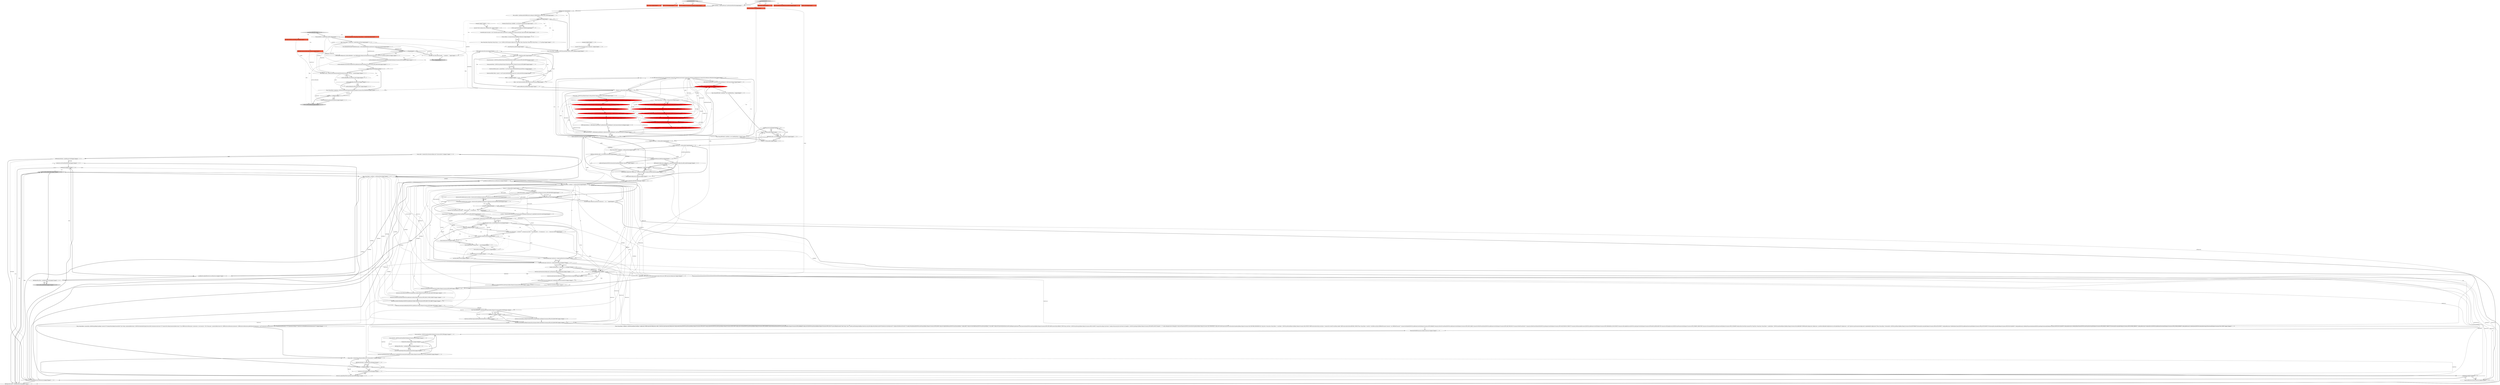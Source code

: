 digraph {
52 [style = filled, label = "String vmID = CommonUtils.toString(conObject.get(\"virtual-model-id\"),id)@@@217@@@['1', '0', '0']", fillcolor = white, shape = ellipse image = "AAA0AAABBB1BBB"];
132 [style = filled, label = "registry.updateNetworkProfile(profile)@@@77@@@['0', '1', '0']", fillcolor = white, shape = ellipse image = "AAA0AAABBB2BBB"];
153 [style = filled, label = "log.warn(\"Can't find network handler '\" + handlerId + \"'\")@@@7@@@['0', '0', '1']", fillcolor = white, shape = ellipse image = "AAA0AAABBB3BBB"];
124 [style = filled, label = "dataSource.getPreferenceStore().getProperties().putAll(JSONUtils.deserializeStringMap(conObject,RegistryConstants.TAG_CUSTOM_PROPERTIES))@@@198@@@['0', '1', '0']", fillcolor = white, shape = ellipse image = "AAA0AAABBB2BBB"];
49 [style = filled, label = "ByteArrayOutputStream credBuffer = new ByteArrayOutputStream()@@@7@@@['1', '1', '0']", fillcolor = white, shape = ellipse image = "AAA0AAABBB1BBB"];
144 [style = filled, label = "curNetworkHandler.setEnabled(JSONUtils.getBoolean(handlerCfg,RegistryConstants.ATTR_ENABLED))@@@12@@@['0', '0', '1']", fillcolor = white, shape = ellipse image = "AAA0AAABBB3BBB"];
18 [style = filled, label = "dataSource.getConnectionConfiguration().setHandlers(Collections.emptyList())@@@110@@@['1', '1', '0']", fillcolor = white, shape = ellipse image = "AAA0AAABBB1BBB"];
152 [style = filled, label = "return curNetworkHandler@@@25@@@['0', '0', '1']", fillcolor = lightgray, shape = ellipse image = "AAA0AAABBB3BBB"];
34 [style = filled, label = "InputStream is@@@2@@@['1', '0', '0']", fillcolor = tomato, shape = box image = "AAA0AAABBB1BBB"];
80 [style = filled, label = "dataSource.getConnectionConfiguration().setProperties(Collections.emptyMap())@@@107@@@['1', '0', '0']", fillcolor = white, shape = ellipse image = "AAA0AAABBB1BBB"];
5 [style = filled, label = "DBWHandlerConfiguration configuration = parseNetworkHandlerConfig(null,profile,handlerMap)@@@70@@@['1', '0', '0']", fillcolor = white, shape = ellipse image = "AAA0AAABBB1BBB"];
101 [style = filled, label = "registry.addSavedFilter(filter)@@@232@@@['1', '0', '0']", fillcolor = lightgray, shape = ellipse image = "AAA0AAABBB1BBB"];
22 [style = filled, label = "DataSourceRegistry.ParseResults parseResults@@@2@@@['1', '0', '0']", fillcolor = tomato, shape = box image = "AAA0AAABBB1BBB"];
105 [style = filled, label = "mdFolder.exists()@@@4@@@['1', '1', '0']", fillcolor = white, shape = diamond image = "AAA0AAABBB1BBB"];
33 [style = filled, label = "dbvModel != null@@@201@@@['1', '1', '0']", fillcolor = white, shape = diamond image = "AAA0AAABBB1BBB"];
60 [style = filled, label = "String parentFolder = JSONUtils.getObjectProperty(folderMap.getValue(),RegistryConstants.ATTR_PARENT)@@@32@@@['1', '1', '0']", fillcolor = white, shape = ellipse image = "AAA0AAABBB1BBB"];
79 [style = filled, label = "driver = provider.createDriver(driverId)@@@96@@@['1', '1', '0']", fillcolor = white, shape = ellipse image = "AAA0AAABBB1BBB"];
27 [style = filled, label = "folder = new DataSourceFolder(registry,parent,name,description)@@@36@@@['1', '1', '0']", fillcolor = white, shape = ellipse image = "AAA0AAABBB1BBB"];
72 [style = filled, label = "dataSource.setVirtualModel(dbvModel)@@@220@@@['1', '0', '0']", fillcolor = white, shape = ellipse image = "AAA0AAABBB1BBB"];
26 [style = filled, label = "DataSourceDescriptor dataSource = registry.getDataSource(id)@@@103@@@['1', '1', '0']", fillcolor = white, shape = ellipse image = "AAA0AAABBB1BBB"];
40 [style = filled, label = "Boolean confirmExecute = JSONUtils.getObjectProperty(ctMap.getValue(),\"confirm-execute\")@@@49@@@['1', '0', '0']", fillcolor = red, shape = ellipse image = "AAA1AAABBB1BBB"];
91 [style = filled, label = "String description = JSONUtils.getObjectProperty(ctMap.getValue(),RegistryConstants.ATTR_DESCRIPTION)@@@46@@@['1', '0', '0']", fillcolor = red, shape = ellipse image = "AAA1AAABBB1BBB"];
102 [style = filled, label = "final String folderPath = JSONUtils.getString(conObject,RegistryConstants.ATTR_FOLDER)@@@118@@@['1', '1', '0']", fillcolor = white, shape = ellipse image = "AAA0AAABBB1BBB"];
65 [style = filled, label = "IFolder mdFolder = registry.getProject().getMetadataFolder(false)@@@3@@@['1', '1', '0']", fillcolor = white, shape = ellipse image = "AAA0AAABBB1BBB"];
99 [style = filled, label = "newDataSource@@@222@@@['1', '0', '0']", fillcolor = white, shape = diamond image = "AAA0AAABBB1BBB"];
73 [style = filled, label = "String dsProviderID = CommonUtils.toString(conObject.get(RegistryConstants.ATTR_PROVIDER))@@@82@@@['1', '1', '0']", fillcolor = white, shape = ellipse image = "AAA0AAABBB1BBB"];
16 [style = filled, label = "CommonUtils.isEmpty(dsProviderID)@@@83@@@['1', '1', '0']", fillcolor = white, shape = diamond image = "AAA0AAABBB1BBB"];
58 [style = filled, label = "registry.addSavedFilter(filter)@@@214@@@['1', '1', '0']", fillcolor = lightgray, shape = ellipse image = "AAA0AAABBB1BBB"];
85 [style = filled, label = "parseResults.addedDataSources.add(dataSource)@@@206@@@['1', '1', '0']", fillcolor = white, shape = ellipse image = "AAA0AAABBB1BBB"];
90 [style = filled, label = "folder.setDescription(description)@@@40@@@['1', '1', '0']", fillcolor = white, shape = ellipse image = "AAA0AAABBB1BBB"];
8 [style = filled, label = "provider == null@@@88@@@['1', '1', '0']", fillcolor = white, shape = diamond image = "AAA0AAABBB1BBB"];
29 [style = filled, label = "dataSource.setVirtualModel(dbvModel)@@@202@@@['1', '1', '0']", fillcolor = white, shape = ellipse image = "AAA0AAABBB1BBB"];
140 [style = filled, label = "String handlerId = handlerObject.getKey()@@@3@@@['0', '0', '1']", fillcolor = white, shape = ellipse image = "AAA0AAABBB3BBB"];
50 [style = filled, label = "DBVModel model = new DBVModel(id,vmMap.getValue())@@@62@@@['1', '1', '0']", fillcolor = white, shape = ellipse image = "AAA0AAABBB1BBB"];
32 [style = filled, label = "String driverId = CommonUtils.toString(conObject.get(RegistryConstants.ATTR_DRIVER))@@@92@@@['1', '1', '0']", fillcolor = white, shape = ellipse image = "AAA0AAABBB1BBB"];
134 [style = filled, label = "Map<String,DBVModel> modelMap = new LinkedHashMap<>()@@@59@@@['0', '1', '0']", fillcolor = white, shape = ellipse image = "AAA0AAABBB2BBB"];
1 [style = filled, label = "dataSource.updateObjectFilter(typeName,objectID,filter)@@@213@@@['1', '0', '0']", fillcolor = white, shape = ellipse image = "AAA0AAABBB1BBB"];
128 [style = filled, label = "String name = JSONUtils.getObjectProperty(ctConfig,RegistryConstants.ATTR_NAME)@@@46@@@['0', '1', '0']", fillcolor = red, shape = ellipse image = "AAA1AAABBB2BBB"];
62 [style = filled, label = "String name = folderMap.getKey()@@@30@@@['1', '1', '0']", fillcolor = white, shape = ellipse image = "AAA0AAABBB1BBB"];
131 [style = filled, label = "DBWorkbench.getPlatform().getDataSourceProviderRegistry().addConnectionType(ct)@@@55@@@['0', '1', '0']", fillcolor = white, shape = ellipse image = "AAA0AAABBB2BBB"];
39 [style = filled, label = "DataSourceProviderDescriptor provider = DataSourceProviderRegistry.getInstance().getDataSourceProvider(dsProviderID)@@@87@@@['1', '1', '0']", fillcolor = white, shape = ellipse image = "AAA0AAABBB1BBB"];
98 [style = filled, label = "DBSObjectFilter filter = readObjectFiler(ctMap)@@@213@@@['1', '1', '0']", fillcolor = white, shape = ellipse image = "AAA0AAABBB1BBB"];
11 [style = filled, label = "profile.setProfileName(profileName)@@@69@@@['1', '1', '0']", fillcolor = white, shape = ellipse image = "AAA0AAABBB1BBB"];
87 [style = filled, label = "Exception e@@@11@@@['1', '1', '0']", fillcolor = white, shape = diamond image = "AAA0AAABBB1BBB"];
23 [style = filled, label = "String name = JSONUtils.getObjectProperty(ctMap.getValue(),RegistryConstants.ATTR_NAME)@@@45@@@['1', '0', '0']", fillcolor = white, shape = ellipse image = "AAA0AAABBB1BBB"];
75 [style = filled, label = "Map<String,Map<String,Map<String,String>>> res = CONFIG_GSON.fromJson(credJson,new TypeToken<Map<String,Map<String,Map<String,String>>>>(){}.getType())@@@17@@@['1', '1', '0']", fillcolor = white, shape = ellipse image = "AAA0AAABBB1BBB"];
95 [style = filled, label = "folder == null@@@35@@@['1', '1', '0']", fillcolor = white, shape = diamond image = "AAA0AAABBB1BBB"];
78 [style = filled, label = "configuration != null@@@73@@@['1', '1', '0']", fillcolor = white, shape = diamond image = "AAA0AAABBB1BBB"];
57 [style = filled, label = "boolean newDataSource = (dataSource == null)@@@104@@@['1', '1', '0']", fillcolor = white, shape = ellipse image = "AAA0AAABBB1BBB"];
35 [style = filled, label = "ct == null@@@53@@@['1', '1', '0']", fillcolor = white, shape = diamond image = "AAA0AAABBB1BBB"];
86 [style = filled, label = "DBVModel dbvModel = modelMap.get(vmID)@@@200@@@['1', '1', '0']", fillcolor = white, shape = ellipse image = "AAA0AAABBB1BBB"];
82 [style = filled, label = "ct = new DBPConnectionType(id,name,color,description,CommonUtils.toBoolean(autoCommit),CommonUtils.toBoolean(confirmExecute),CommonUtils.toBoolean(confirmDataChange))@@@54@@@['1', '1', '0']", fillcolor = white, shape = ellipse image = "AAA0AAABBB1BBB"];
89 [style = filled, label = "ContentEncrypter encrypter = new ContentEncrypter(registry.getPlatform().getApplication().getSecureStorage().getLocalSecretKey())@@@14@@@['1', '1', '0']", fillcolor = white, shape = ellipse image = "AAA0AAABBB1BBB"];
119 [style = filled, label = "String typeName = JSONUtils.getString(filterCfg,RegistryConstants.ATTR_TYPE)@@@191@@@['0', '1', '0']", fillcolor = white, shape = ellipse image = "AAA0AAABBB2BBB"];
146 [style = filled, label = "final String(( creds = readSecuredCredentials(handlerCfg,dataSource,profile,\"network/\" + handlerId)@@@15@@@['0', '0', '1']", fillcolor = white, shape = ellipse image = "AAA0AAABBB3BBB"];
118 [style = filled, label = "parseDataSources['0', '1', '0']", fillcolor = lightgray, shape = diamond image = "AAA0AAABBB2BBB"];
115 [style = filled, label = "Boolean autoCommit = JSONUtils.getObjectProperty(ctConfig,\"auto-commit\")@@@49@@@['0', '1', '0']", fillcolor = red, shape = ellipse image = "AAA1AAABBB2BBB"];
151 [style = filled, label = "DBWHandlerConfiguration curNetworkHandler = new DBWHandlerConfiguration(handlerDescriptor,dataSource == null? null: dataSource.getDriver())@@@11@@@['0', '0', '1']", fillcolor = white, shape = ellipse image = "AAA0AAABBB3BBB"];
120 [style = filled, label = "InputStream is@@@2@@@['0', '1', '0']", fillcolor = tomato, shape = box image = "AAA0AAABBB2BBB"];
20 [style = filled, label = "String description = JSONUtils.getObjectProperty(folderMap.getValue(),RegistryConstants.ATTR_DESCRIPTION)@@@31@@@['1', '1', '0']", fillcolor = white, shape = ellipse image = "AAA0AAABBB1BBB"];
81 [style = filled, label = "String id = ctMap.getKey()@@@44@@@['1', '1', '0']", fillcolor = white, shape = ellipse image = "AAA0AAABBB1BBB"];
96 [style = filled, label = "dataSource.setConnectionReadOnly(JSONUtils.getBoolean(conObject,RegistryConstants.ATTR_READ_ONLY))@@@117@@@['1', '1', '0']", fillcolor = white, shape = ellipse image = "AAA0AAABBB1BBB"];
145 [style = filled, label = "parseNetworkHandlerConfig['0', '0', '1']", fillcolor = lightgray, shape = diamond image = "AAA0AAABBB3BBB"];
56 [style = filled, label = "driver.setDriverClassName(\"java.sql.Driver\")@@@99@@@['1', '1', '0']", fillcolor = white, shape = ellipse image = "AAA0AAABBB1BBB"];
155 [style = filled, label = "curNetworkHandler.setUserName(creds(0()@@@16@@@['0', '0', '1']", fillcolor = white, shape = ellipse image = "AAA0AAABBB3BBB"];
25 [style = filled, label = "driver.setTemporary(true)@@@100@@@['1', '1', '0']", fillcolor = white, shape = ellipse image = "AAA0AAABBB1BBB"];
43 [style = filled, label = "Boolean confirmDataChange = JSONUtils.getObjectProperty(ctMap.getValue(),\"confirm-data-change\")@@@50@@@['1', '0', '0']", fillcolor = red, shape = ellipse image = "AAA1AAABBB1BBB"];
55 [style = filled, label = "parseResults.updatedDataSources.add(dataSource)@@@227@@@['1', '0', '0']", fillcolor = white, shape = ellipse image = "AAA0AAABBB1BBB"];
59 [style = filled, label = "registry.addDataSourceFolder(folder)@@@37@@@['1', '1', '0']", fillcolor = white, shape = ellipse image = "AAA0AAABBB1BBB"];
125 [style = filled, label = "{deserializeModifyPermissions(conObject,dataSource)}@@@187@@@['0', '1', '0']", fillcolor = white, shape = ellipse image = "AAA0AAABBB2BBB"];
69 [style = filled, label = "dataSource.setShowUtilityObjects(JSONUtils.getBoolean(conObject,RegistryConstants.ATTR_SHOW_UTIL_OBJECTS))@@@116@@@['1', '1', '0']", fillcolor = white, shape = ellipse image = "AAA0AAABBB1BBB"];
61 [style = filled, label = "dataSource.setSavePassword(JSONUtils.getBoolean(conObject,RegistryConstants.ATTR_SAVE_PASSWORD))@@@114@@@['1', '1', '0']", fillcolor = white, shape = ellipse image = "AAA0AAABBB1BBB"];
160 [style = filled, label = "properties != null@@@22@@@['0', '0', '1']", fillcolor = white, shape = diamond image = "AAA0AAABBB3BBB"];
63 [style = filled, label = "log.error(\"Error reading secure credentials file\",e)@@@12@@@['1', '1', '0']", fillcolor = white, shape = ellipse image = "AAA0AAABBB1BBB"];
147 [style = filled, label = "handlerDescriptor == null@@@6@@@['0', '0', '1']", fillcolor = white, shape = diamond image = "AAA0AAABBB3BBB"];
130 [style = filled, label = "{Map<String,Object> cfgObject = JSONUtils.getObject(conObject,\"configuration\")DBPConnectionConfiguration config = dataSource.getConnectionConfiguration()config.setHostName(JSONUtils.getString(cfgObject,RegistryConstants.ATTR_HOST))config.setHostPort(JSONUtils.getString(cfgObject,RegistryConstants.ATTR_PORT))config.setServerName(JSONUtils.getString(cfgObject,RegistryConstants.ATTR_SERVER))config.setDatabaseName(JSONUtils.getString(cfgObject,RegistryConstants.ATTR_DATABASE))config.setUrl(JSONUtils.getString(cfgObject,RegistryConstants.ATTR_URL))if (!passwordReadCanceled) {final String(( creds = readSecuredCredentials(cfgObject,dataSource,null,null)config.setUserName(creds(0()if (dataSource.isSavePassword()) {config.setUserPassword(creds(1()}}config.setClientHomeId(JSONUtils.getString(cfgObject,RegistryConstants.ATTR_HOME))config.setConfigProfileName(JSONUtils.getString(cfgObject,\"config-profile\"))config.setUserProfileName(JSONUtils.getString(cfgObject,\"user-profile\"))config.setConnectionType(DataSourceProviderRegistry.getInstance().getConnectionType(JSONUtils.getString(cfgObject,RegistryConstants.ATTR_TYPE),DBPConnectionType.DEFAULT_TYPE))String colorValue = JSONUtils.getString(cfgObject,RegistryConstants.ATTR_COLOR)if (!CommonUtils.isEmpty(colorValue)) {config.setConnectionColor(colorValue)}int keepAlive = JSONUtils.getInteger(cfgObject,RegistryConstants.ATTR_KEEP_ALIVE)if (keepAlive > 0) {config.setKeepAliveInterval(keepAlive)}config.setProperties(JSONUtils.deserializeStringMap(cfgObject,RegistryConstants.TAG_PROPERTIES))config.setProviderProperties(JSONUtils.deserializeStringMap(cfgObject,RegistryConstants.TAG_PROVIDER_PROPERTIES))for (Map.Entry<String,Map<String,Object>> eventObject : JSONUtils.getNestedObjects(cfgObject,RegistryConstants.TAG_EVENTS)){DBPConnectionEventType eventType = CommonUtils.valueOf(,eventObject.getKey(),DBPConnectionEventType.BEFORE_CONNECT)Map<String,Object> eventCfg = eventObject.getValue()DBRShellCommand command = new DBRShellCommand(\"\")command.setEnabled(JSONUtils.getBoolean(eventCfg,RegistryConstants.ATTR_ENABLED))command.setShowProcessPanel(JSONUtils.getBoolean(eventCfg,RegistryConstants.ATTR_SHOW_PANEL))command.setWaitProcessFinish(JSONUtils.getBoolean(eventCfg,RegistryConstants.ATTR_WAIT_PROCESS))if (command.isWaitProcessFinish()) {command.setWaitProcessTimeoutMs(JSONUtils.getInteger(eventCfg,RegistryConstants.ATTR_WAIT_PROCESS_TIMEOUT))}command.setTerminateAtDisconnect(JSONUtils.getBoolean(eventCfg,RegistryConstants.ATTR_TERMINATE_AT_DISCONNECT))command.setPauseAfterExecute(JSONUtils.getInteger(eventCfg,RegistryConstants.ATTR_PAUSE_AFTER_EXECUTE))command.setWorkingDirectory(JSONUtils.getString(eventCfg,RegistryConstants.ATTR_WORKING_DIRECTORY))command.setCommand(JSONUtils.getString(eventCfg,RegistryConstants.ATTR_COMMAND))config.setEvent(eventType,command)}for (Map.Entry<String,Map<String,Object>> handlerObject : JSONUtils.getNestedObjects(cfgObject,RegistryConstants.TAG_HANDLERS)){DBWHandlerConfiguration configuration = parseNetworkHandlerConfig(dataSource,null,handlerObject)if (configuration != null) {dataSource.getConnectionConfiguration().updateHandler(configuration)}}Map<String,Object> bootstrapCfg = JSONUtils.getObject(cfgObject,RegistryConstants.TAG_BOOTSTRAP)if (bootstrapCfg.containsKey(RegistryConstants.ATTR_AUTOCOMMIT)) {config.getBootstrap().setDefaultAutoCommit(JSONUtils.getBoolean(bootstrapCfg,RegistryConstants.ATTR_AUTOCOMMIT))}if (bootstrapCfg.containsKey(RegistryConstants.ATTR_TXN_ISOLATION)) {config.getBootstrap().setDefaultTransactionIsolation(JSONUtils.getInteger(bootstrapCfg,RegistryConstants.ATTR_TXN_ISOLATION))}config.getBootstrap().setDefaultObjectName(JSONUtils.getString(bootstrapCfg,RegistryConstants.ATTR_DEFAULT_OBJECT))if (bootstrapCfg.containsKey(RegistryConstants.ATTR_IGNORE_ERRORS)) {config.getBootstrap().setIgnoreErrors(JSONUtils.getBoolean(bootstrapCfg,RegistryConstants.ATTR_IGNORE_ERRORS))}config.getBootstrap().setInitQueries(JSONUtils.deserializeStringList(bootstrapCfg,RegistryConstants.TAG_QUERY))}@@@123@@@['0', '1', '0']", fillcolor = white, shape = ellipse image = "AAA0AAABBB2BBB"];
149 [style = filled, label = "@NotNull Map.Entry<String,Map<String,Object>> handlerObject@@@2@@@['0', '0', '1']", fillcolor = tomato, shape = box image = "AAA0AAABBB3BBB"];
66 [style = filled, label = "parseResults.updatedDataSources.add(dataSource)@@@209@@@['1', '1', '0']", fillcolor = white, shape = ellipse image = "AAA0AAABBB1BBB"];
150 [style = filled, label = "NetworkHandlerDescriptor handlerDescriptor = NetworkHandlerRegistry.getInstance().getDescriptor(handlerId)@@@5@@@['0', '0', '1']", fillcolor = white, shape = ellipse image = "AAA0AAABBB3BBB"];
71 [style = filled, label = "DriverDescriptor driver = provider.getDriver(driverId)@@@93@@@['1', '1', '0']", fillcolor = white, shape = ellipse image = "AAA0AAABBB1BBB"];
3 [style = filled, label = "parseDataSources['1', '0', '0']", fillcolor = lightgray, shape = diamond image = "AAA0AAABBB1BBB"];
103 [style = filled, label = "String color = JSONUtils.getObjectProperty(ctMap.getValue(),RegistryConstants.ATTR_COLOR)@@@47@@@['1', '0', '0']", fillcolor = red, shape = ellipse image = "AAA1AAABBB1BBB"];
97 [style = filled, label = "newDataSource@@@105@@@['1', '1', '0']", fillcolor = white, shape = diamond image = "AAA0AAABBB1BBB"];
93 [style = filled, label = "driver.setName(driverId)@@@97@@@['1', '1', '0']", fillcolor = white, shape = ellipse image = "AAA0AAABBB1BBB"];
110 [style = filled, label = "modelMap.put(id,model)@@@63@@@['0', '1', '0']", fillcolor = white, shape = ellipse image = "AAA0AAABBB2BBB"];
67 [style = filled, label = "DataSourceOrigin origin@@@2@@@['1', '1', '0']", fillcolor = tomato, shape = box image = "AAA0AAABBB1BBB"];
9 [style = filled, label = "DBPConnectionType ct = DBWorkbench.getPlatform().getDataSourceProviderRegistry().getConnectionType(id,null)@@@51@@@['1', '0', '0']", fillcolor = white, shape = ellipse image = "AAA0AAABBB1BBB"];
46 [style = filled, label = "secureProperties.putAll(res)@@@20@@@['1', '1', '0']", fillcolor = white, shape = ellipse image = "AAA0AAABBB1BBB"];
161 [style = filled, label = "Map<String,Object> properties = JSONUtils.deserializeProperties(handlerCfg,RegistryConstants.TAG_PROPERTIES)@@@21@@@['0', '0', '1']", fillcolor = white, shape = ellipse image = "AAA0AAABBB3BBB"];
158 [style = filled, label = "curNetworkHandler.setSavePassword(JSONUtils.getBoolean(handlerCfg,RegistryConstants.ATTR_SAVE_PASSWORD))@@@13@@@['0', '0', '1']", fillcolor = white, shape = ellipse image = "AAA0AAABBB3BBB"];
19 [style = filled, label = "{Map<String,Object> securityCfg = JSONUtils.getObject(conObject,\"security\")if (!CommonUtils.isEmpty(securityCfg)) {List<String> permissionRestrictions = JSONUtils.deserializeStringList(securityCfg,\"permission-restrictions\")if (!CommonUtils.isEmpty(permissionRestrictions)) {List<DBPDataSourcePermission> permissions = new ArrayList<>()for (String perm : permissionRestrictions){try {DBPDataSourcePermission permission = DBPDataSourcePermission.getById(perm)if (permission != null) {permissions.add(permission)}}catch (IllegalArgumentException e) }if (!permissions.isEmpty()) {dataSource.setModifyPermissions(permissions)}}}}@@@185@@@['1', '0', '0']", fillcolor = white, shape = ellipse image = "AAA0AAABBB1BBB"];
116 [style = filled, label = "boolean refresh@@@2@@@['0', '1', '0']", fillcolor = tomato, shape = box image = "AAA0AAABBB2BBB"];
127 [style = filled, label = "provider = (DataSourceProviderDescriptor)DataSourceProviderRegistry.getInstance().makeFakeProvider(dsProviderID)@@@90@@@['0', '1', '0']", fillcolor = white, shape = ellipse image = "AAA0AAABBB2BBB"];
10 [style = filled, label = "Map<String,DBVModel> modelMap = new LinkedHashMap<>()@@@57@@@['1', '0', '0']", fillcolor = white, shape = ellipse image = "AAA0AAABBB1BBB"];
38 [style = filled, label = "DataSourceProviderDescriptor provider = DataSourceProviderRegistry.getInstance().getDataSourceProvider(dsProviderID)@@@85@@@['1', '0', '0']", fillcolor = white, shape = ellipse image = "AAA0AAABBB1BBB"];
88 [style = filled, label = "String vmID = CommonUtils.toString(conObject.get(\"virtual-model-id\"),id)@@@199@@@['1', '1', '0']", fillcolor = white, shape = ellipse image = "AAA0AAABBB1BBB"];
159 [style = filled, label = "@Nullable DBWNetworkProfile profile@@@2@@@['0', '0', '1']", fillcolor = tomato, shape = box image = "AAA0AAABBB3BBB"];
83 [style = filled, label = "DBVModel dbvModel = modelMap.get(vmID)@@@218@@@['1', '0', '0']", fillcolor = white, shape = ellipse image = "AAA0AAABBB1BBB"];
135 [style = filled, label = "DBSObjectFilter filter = readObjectFiler(filterCfg)@@@194@@@['0', '1', '0']", fillcolor = white, shape = ellipse image = "AAA0AAABBB2BBB"];
121 [style = filled, label = "String objectID = JSONUtils.getString(filterCfg,RegistryConstants.ATTR_ID)@@@192@@@['0', '1', '0']", fillcolor = white, shape = ellipse image = "AAA0AAABBB2BBB"];
107 [style = filled, label = "String description = JSONUtils.getObjectProperty(ctConfig,RegistryConstants.ATTR_DESCRIPTION)@@@47@@@['0', '1', '0']", fillcolor = red, shape = ellipse image = "AAA1AAABBB2BBB"];
109 [style = filled, label = "deserializeModifyPermissions(ctConfig,ct)@@@57@@@['0', '1', '0']", fillcolor = red, shape = ellipse image = "AAA1AAABBB2BBB"];
148 [style = filled, label = "!passwordReadCanceled@@@14@@@['0', '0', '1']", fillcolor = white, shape = diamond image = "AAA0AAABBB3BBB"];
77 [style = filled, label = "log.error(\"Error decrypting secure credentials\",e)@@@23@@@['1', '1', '0']", fillcolor = white, shape = ellipse image = "AAA0AAABBB1BBB"];
84 [style = filled, label = "dataSource.setShowSystemObjects(JSONUtils.getBoolean(conObject,RegistryConstants.ATTR_SHOW_SYSTEM_OBJECTS))@@@115@@@['1', '1', '0']", fillcolor = white, shape = ellipse image = "AAA0AAABBB1BBB"];
106 [style = filled, label = "Map<String,Object> ctConfig = ctMap.getValue()@@@45@@@['0', '1', '0']", fillcolor = white, shape = ellipse image = "AAA0AAABBB2BBB"];
36 [style = filled, label = "DBSObjectFilter filter = readObjectFiler(ctMap)@@@231@@@['1', '0', '0']", fillcolor = white, shape = ellipse image = "AAA0AAABBB1BBB"];
64 [style = filled, label = "DataSourceFolder parent = parentFolder == null? null: registry.findFolderByPath(parentFolder,true)@@@33@@@['1', '1', '0']", fillcolor = white, shape = ellipse image = "AAA0AAABBB1BBB"];
154 [style = filled, label = "return null@@@8@@@['0', '0', '1']", fillcolor = lightgray, shape = ellipse image = "AAA0AAABBB3BBB"];
15 [style = filled, label = "dataSource.setName(JSONUtils.getString(conObject,RegistryConstants.ATTR_NAME))@@@113@@@['1', '1', '0']", fillcolor = white, shape = ellipse image = "AAA0AAABBB1BBB"];
123 [style = filled, label = "log.warn(\"Empty datasource provider for datasource '\" + id + \"'\")@@@84@@@['0', '1', '0']", fillcolor = white, shape = ellipse image = "AAA0AAABBB2BBB"];
47 [style = filled, label = "String profileName = vmMap.getKey()@@@64@@@['1', '0', '0']", fillcolor = white, shape = ellipse image = "AAA0AAABBB1BBB"];
76 [style = filled, label = "credFile.exists()@@@6@@@['1', '1', '0']", fillcolor = white, shape = diamond image = "AAA0AAABBB1BBB"];
31 [style = filled, label = "log.warn(\"Can't find driver \" + driverId + \" in datasource provider \" + provider.getId() + \" for datasource '\" + id + \"'. Create new driver\")@@@95@@@['1', '1', '0']", fillcolor = white, shape = ellipse image = "AAA0AAABBB1BBB"];
13 [style = filled, label = "DataSourceDescriptor dataSource = registry.getDataSource(id)@@@101@@@['1', '0', '0']", fillcolor = white, shape = ellipse image = "AAA0AAABBB1BBB"];
54 [style = filled, label = "Map<String,Object> profileMap = vmMap.getValue()@@@67@@@['1', '1', '0']", fillcolor = white, shape = ellipse image = "AAA0AAABBB1BBB"];
108 [style = filled, label = "Boolean confirmExecute = JSONUtils.getObjectProperty(ctConfig,\"confirm-execute\")@@@50@@@['0', '1', '0']", fillcolor = red, shape = ellipse image = "AAA1AAABBB2BBB"];
12 [style = filled, label = "IFile credFile = mdFolder.getFile(DBPDataSourceRegistry.CREDENTIALS_CONFIG_FILE_NAME)@@@5@@@['1', '1', '0']", fillcolor = white, shape = ellipse image = "AAA0AAABBB1BBB"];
41 [style = filled, label = "Map<String,Object> conObject = conMap.getValue()@@@80@@@['1', '1', '0']", fillcolor = white, shape = ellipse image = "AAA0AAABBB1BBB"];
122 [style = filled, label = "!CommonUtils.isEmpty(typeName)@@@193@@@['0', '1', '0']", fillcolor = white, shape = diamond image = "AAA0AAABBB2BBB"];
112 [style = filled, label = "newDataSource@@@204@@@['0', '1', '0']", fillcolor = white, shape = diamond image = "AAA0AAABBB2BBB"];
92 [style = filled, label = "String id = conMap.getKey()@@@81@@@['1', '1', '0']", fillcolor = white, shape = ellipse image = "AAA0AAABBB1BBB"];
142 [style = filled, label = "curNetworkHandler.setProperties(properties)@@@23@@@['0', '0', '1']", fillcolor = white, shape = ellipse image = "AAA0AAABBB3BBB"];
6 [style = filled, label = "IOUtils.copyStream(crdStream,credBuffer)@@@9@@@['1', '1', '0']", fillcolor = white, shape = ellipse image = "AAA0AAABBB1BBB"];
129 [style = filled, label = "dataSource.clearFilters()@@@111@@@['0', '1', '0']", fillcolor = white, shape = ellipse image = "AAA0AAABBB2BBB"];
4 [style = filled, label = "boolean refresh@@@2@@@['1', '0', '0']", fillcolor = tomato, shape = box image = "AAA0AAABBB1BBB"];
0 [style = filled, label = "driver.setDescription(\"Missing driver \" + driverId)@@@98@@@['1', '1', '0']", fillcolor = white, shape = ellipse image = "AAA0AAABBB1BBB"];
53 [style = filled, label = "DBPConnectionType ct = DBWorkbench.getPlatform().getDataSourceProviderRegistry().getConnectionType(id,null)@@@52@@@['1', '1', '0']", fillcolor = white, shape = ellipse image = "AAA0AAABBB1BBB"];
104 [style = filled, label = "Map<String,Object> conObject = conMap.getValue()@@@78@@@['1', '0', '0']", fillcolor = white, shape = ellipse image = "AAA0AAABBB1BBB"];
70 [style = filled, label = "DataSourceFolder folder = parent == null? registry.findFolderByPath(name,true): parent.getChild(name)@@@34@@@['1', '1', '0']", fillcolor = white, shape = ellipse image = "AAA0AAABBB1BBB"];
133 [style = filled, label = "dataSource.updateObjectFilter(typeName,objectID,filter)@@@195@@@['0', '1', '0']", fillcolor = white, shape = ellipse image = "AAA0AAABBB2BBB"];
68 [style = filled, label = "dataSource.setName(JSONUtils.getString(conObject,RegistryConstants.ATTR_NAME))@@@111@@@['1', '0', '0']", fillcolor = white, shape = ellipse image = "AAA0AAABBB1BBB"];
157 [style = filled, label = "Map<String,Object> handlerCfg = handlerObject.getValue()@@@4@@@['0', '0', '1']", fillcolor = white, shape = ellipse image = "AAA0AAABBB3BBB"];
24 [style = filled, label = "dataSource.getConnectionConfiguration().setProperties(Collections.emptyMap())@@@109@@@['1', '1', '0']", fillcolor = white, shape = ellipse image = "AAA0AAABBB1BBB"];
2 [style = filled, label = "Map<String,Object> jsonMap = JSONUtils.parseMap(CONFIG_GSON,configReader)@@@28@@@['1', '1', '0']", fillcolor = white, shape = ellipse image = "AAA0AAABBB1BBB"];
138 [style = filled, label = "profile.setProperties(JSONUtils.deserializeStringMap(profileMap,\"properties\"))@@@70@@@['0', '1', '0']", fillcolor = white, shape = ellipse image = "AAA0AAABBB2BBB"];
51 [style = filled, label = "Boolean autoCommit = JSONUtils.getObjectProperty(ctMap.getValue(),\"auto-commit\")@@@48@@@['1', '0', '0']", fillcolor = red, shape = ellipse image = "AAA1AAABBB1BBB"];
114 [style = filled, label = "profile.updateConfiguration(configuration)@@@74@@@['0', '1', '0']", fillcolor = white, shape = ellipse image = "AAA0AAABBB2BBB"];
143 [style = filled, label = "curNetworkHandler.setPassword(creds(1()@@@18@@@['0', '0', '1']", fillcolor = white, shape = ellipse image = "AAA0AAABBB3BBB"];
100 [style = filled, label = "registry.updateNetworkProfile(profile)@@@75@@@['1', '0', '0']", fillcolor = white, shape = ellipse image = "AAA0AAABBB1BBB"];
17 [style = filled, label = "String profileName = vmMap.getKey()@@@66@@@['1', '1', '0']", fillcolor = white, shape = ellipse image = "AAA0AAABBB1BBB"];
136 [style = filled, label = "Boolean confirmDataChange = JSONUtils.getObjectProperty(ctConfig,\"confirm-data-change\")@@@51@@@['0', '1', '0']", fillcolor = red, shape = ellipse image = "AAA1AAABBB2BBB"];
28 [style = filled, label = "dataSource.setLockPasswordHash(CommonUtils.toString(conObject.get(RegistryConstants.ATTR_LOCK_PASSWORD)))@@@120@@@['1', '0', '0']", fillcolor = white, shape = ellipse image = "AAA0AAABBB1BBB"];
7 [style = filled, label = "Exception e@@@22@@@['1', '1', '0']", fillcolor = white, shape = diamond image = "AAA0AAABBB1BBB"];
45 [style = filled, label = "DBWNetworkProfile profile = new DBWNetworkProfile()@@@68@@@['1', '1', '0']", fillcolor = white, shape = ellipse image = "AAA0AAABBB1BBB"];
126 [style = filled, label = "provider.addDriver(driver)@@@101@@@['0', '1', '0']", fillcolor = white, shape = ellipse image = "AAA0AAABBB2BBB"];
117 [style = filled, label = "dataSource = new DataSourceDescriptor(registry,origin,id,driver,new DBPConnectionConfiguration())@@@106@@@['0', '1', '0']", fillcolor = white, shape = ellipse image = "AAA0AAABBB2BBB"];
141 [style = filled, label = "@Nullable DataSourceDescriptor dataSource@@@2@@@['0', '0', '1']", fillcolor = tomato, shape = box image = "AAA0AAABBB3BBB"];
37 [style = filled, label = "String id = vmMap.getKey()@@@61@@@['1', '1', '0']", fillcolor = white, shape = ellipse image = "AAA0AAABBB1BBB"];
137 [style = filled, label = "dataSource.setFolder(registry.findFolderByPath(folderPath,true))@@@120@@@['0', '1', '0']", fillcolor = white, shape = ellipse image = "AAA0AAABBB2BBB"];
74 [style = filled, label = "String credJson = encrypter.decrypt(credBuffer.toByteArray())@@@16@@@['1', '1', '0']", fillcolor = white, shape = ellipse image = "AAA0AAABBB1BBB"];
14 [style = filled, label = "String driverId = CommonUtils.toString(conObject.get(RegistryConstants.ATTR_DRIVER))@@@90@@@['1', '0', '0']", fillcolor = white, shape = ellipse image = "AAA0AAABBB1BBB"];
30 [style = filled, label = "String id = vmMap.getKey()@@@59@@@['1', '0', '0']", fillcolor = white, shape = ellipse image = "AAA0AAABBB1BBB"];
42 [style = filled, label = "folderPath != null@@@119@@@['1', '1', '0']", fillcolor = white, shape = diamond image = "AAA0AAABBB1BBB"];
113 [style = filled, label = "String color = JSONUtils.getObjectProperty(ctConfig,RegistryConstants.ATTR_COLOR)@@@48@@@['0', '1', '0']", fillcolor = red, shape = ellipse image = "AAA1AAABBB2BBB"];
44 [style = filled, label = "DBWHandlerConfiguration configuration = parseNetworkHandlerConfig(null,profile,handlerMap)@@@72@@@['1', '1', '0']", fillcolor = white, shape = ellipse image = "AAA0AAABBB1BBB"];
156 [style = filled, label = "curNetworkHandler.isSavePassword()@@@17@@@['0', '0', '1']", fillcolor = white, shape = diamond image = "AAA0AAABBB3BBB"];
94 [style = filled, label = "log.warn(\"Can't find datasource provider \" + dsProviderID + \" for datasource '\" + id + \"'\")@@@89@@@['1', '1', '0']", fillcolor = white, shape = ellipse image = "AAA0AAABBB1BBB"];
21 [style = filled, label = "driver == null@@@94@@@['1', '1', '0']", fillcolor = white, shape = diamond image = "AAA0AAABBB1BBB"];
48 [style = filled, label = "dataSource.setLockPasswordHash(CommonUtils.toString(conObject.get(RegistryConstants.ATTR_LOCK_PASSWORD)))@@@122@@@['1', '1', '0']", fillcolor = white, shape = ellipse image = "AAA0AAABBB1BBB"];
111 [style = filled, label = "DataSourceRegistry.ParseResults parseResults@@@2@@@['0', '1', '0']", fillcolor = tomato, shape = box image = "AAA0AAABBB2BBB"];
139 [style = filled, label = "registry.addDataSourceToList(dataSource)@@@205@@@['0', '1', '0']", fillcolor = white, shape = ellipse image = "AAA0AAABBB2BBB"];
97->24 [style = dotted, label="false"];
53->35 [style = dotted, label="true"];
32->93 [style = solid, label="driverId"];
55->36 [style = bold, label=""];
20->90 [style = solid, label="description"];
76->49 [style = dotted, label="true"];
72->99 [style = bold, label=""];
101->36 [style = bold, label=""];
15->61 [style = bold, label=""];
97->129 [style = dotted, label="false"];
97->68 [style = bold, label=""];
39->14 [style = bold, label=""];
59->62 [style = bold, label=""];
135->133 [style = solid, label="filter"];
49->6 [style = solid, label="credBuffer"];
117->85 [style = solid, label="dataSource"];
41->15 [style = solid, label="conObject"];
155->156 [style = bold, label=""];
102->42 [style = bold, label=""];
110->17 [style = bold, label=""];
89->74 [style = bold, label=""];
71->21 [style = dotted, label="true"];
92->26 [style = solid, label="id"];
41->125 [style = solid, label="conObject"];
134->37 [style = bold, label=""];
41->124 [style = solid, label="conObject"];
16->104 [style = bold, label=""];
26->57 [style = bold, label=""];
143->161 [style = bold, label=""];
91->103 [style = bold, label=""];
78->114 [style = bold, label=""];
71->0 [style = dotted, label="true"];
103->51 [style = bold, label=""];
122->135 [style = bold, label=""];
119->133 [style = solid, label="typeName"];
144->158 [style = bold, label=""];
103->107 [style = dashed, label="0"];
18->68 [style = bold, label=""];
97->18 [style = dotted, label="false"];
71->56 [style = dotted, label="true"];
57->112 [style = solid, label="newDataSource"];
50->110 [style = bold, label=""];
73->16 [style = bold, label=""];
26->57 [style = solid, label="dataSource"];
45->132 [style = solid, label="profile"];
138->44 [style = bold, label=""];
75->46 [style = bold, label=""];
62->27 [style = solid, label="name"];
71->25 [style = dotted, label="true"];
41->13 [style = solid, label="id"];
104->48 [style = solid, label="conObject"];
58->104 [style = bold, label=""];
95->27 [style = dotted, label="true"];
45->11 [style = bold, label=""];
75->46 [style = solid, label="res"];
62->20 [style = bold, label=""];
33->29 [style = bold, label=""];
35->82 [style = dotted, label="true"];
98->58 [style = solid, label="filter"];
50->110 [style = solid, label="model"];
26->85 [style = solid, label="dataSource"];
140->153 [style = solid, label="handlerId"];
92->117 [style = solid, label="id"];
122->119 [style = bold, label=""];
92->73 [style = bold, label=""];
1->85 [style = bold, label=""];
97->58 [style = solid, label="dataSource"];
107->113 [style = bold, label=""];
35->131 [style = dotted, label="true"];
31->25 [style = solid, label="driver"];
64->70 [style = solid, label="parent"];
157->144 [style = solid, label="handlerCfg"];
53->109 [style = solid, label="ct"];
73->94 [style = solid, label="dsProviderID"];
16->39 [style = bold, label=""];
156->143 [style = dotted, label="true"];
17->11 [style = solid, label="profileName"];
109->81 [style = bold, label=""];
53->82 [style = dotted, label="true"];
53->10 [style = bold, label=""];
74->75 [style = solid, label="credJson"];
121->133 [style = solid, label="objectID"];
54->5 [style = solid, label="profile"];
74->75 [style = bold, label=""];
16->36 [style = bold, label=""];
41->96 [style = solid, label="conObject"];
81->53 [style = solid, label="id"];
8->94 [style = dotted, label="true"];
13->48 [style = solid, label="dataSource"];
86->33 [style = solid, label="dbvModel"];
147->161 [style = dotted, label="false"];
5->78 [style = solid, label="configuration"];
135->133 [style = bold, label=""];
142->152 [style = bold, label=""];
85->98 [style = bold, label=""];
33->112 [style = bold, label=""];
104->96 [style = solid, label="conObject"];
81->106 [style = bold, label=""];
107->82 [style = solid, label="description"];
112->66 [style = dotted, label="false"];
95->90 [style = dotted, label="false"];
45->44 [style = solid, label="profile"];
48->130 [style = bold, label=""];
71->117 [style = solid, label="driver"];
106->128 [style = solid, label="ctConfig"];
161->160 [style = solid, label="properties"];
126->26 [style = bold, label=""];
81->23 [style = bold, label=""];
90->151 [style = dashed, label="0"];
57->97 [style = bold, label=""];
42->28 [style = bold, label=""];
27->59 [style = solid, label="folder"];
92->8 [style = solid, label="dsProviderID"];
117->139 [style = solid, label="dataSource"];
96->102 [style = solid, label="folderPath"];
49->6 [style = bold, label=""];
43->108 [style = dashed, label="0"];
104->69 [style = solid, label="conObject"];
54->45 [style = bold, label=""];
61->84 [style = bold, label=""];
145->149 [style = dotted, label="true"];
39->8 [style = solid, label="provider"];
159->146 [style = solid, label="profile"];
37->50 [style = solid, label="id"];
29->112 [style = bold, label=""];
14->31 [style = solid, label="driverId"];
106->136 [style = solid, label="ctConfig"];
73->127 [style = solid, label="dsProviderID"];
96->42 [style = solid, label="folderPath"];
26->125 [style = solid, label="dataSource"];
92->123 [style = solid, label="id"];
90->81 [style = bold, label=""];
6->89 [style = bold, label=""];
119->121 [style = bold, label=""];
0->56 [style = bold, label=""];
78->5 [style = bold, label=""];
115->108 [style = bold, label=""];
104->15 [style = solid, label="conObject"];
70->95 [style = solid, label="folder"];
73->38 [style = bold, label=""];
86->33 [style = bold, label=""];
71->31 [style = dotted, label="true"];
37->50 [style = bold, label=""];
64->70 [style = bold, label=""];
16->123 [style = dotted, label="true"];
58->98 [style = bold, label=""];
11->138 [style = bold, label=""];
46->2 [style = bold, label=""];
94->127 [style = bold, label=""];
82->109 [style = solid, label="ct"];
97->48 [style = solid, label="dataSource"];
42->48 [style = bold, label=""];
157->161 [style = solid, label="handlerCfg"];
33->88 [style = bold, label=""];
3->65 [style = bold, label=""];
110->37 [style = bold, label=""];
14->93 [style = solid, label="driverId"];
32->0 [style = solid, label="driverId"];
13->98 [style = solid, label="dataSource"];
80->24 [style = bold, label=""];
13->58 [style = solid, label="dataSource"];
128->107 [style = bold, label=""];
32->31 [style = solid, label="driverId"];
62->70 [style = solid, label="name"];
66->72 [style = dotted, label="true"];
130->125 [style = bold, label=""];
52->83 [style = bold, label=""];
156->161 [style = bold, label=""];
94->14 [style = bold, label=""];
148->156 [style = dotted, label="true"];
5->44 [style = solid, label="configuration"];
113->115 [style = bold, label=""];
83->66 [style = bold, label=""];
38->39 [style = solid, label="provider"];
145->159 [style = dotted, label="true"];
41->102 [style = solid, label="conObject"];
21->0 [style = dotted, label="true"];
104->68 [style = solid, label="conObject"];
39->8 [style = bold, label=""];
81->9 [style = solid, label="id"];
158->148 [style = bold, label=""];
147->148 [style = dotted, label="false"];
41->16 [style = solid, label="id"];
81->82 [style = solid, label="id"];
97->117 [style = bold, label=""];
24->18 [style = bold, label=""];
76->89 [style = dotted, label="true"];
84->69 [style = bold, label=""];
53->35 [style = bold, label=""];
57->97 [style = solid, label="newDataSource"];
26->139 [style = solid, label="dataSource"];
71->21 [style = bold, label=""];
41->97 [style = solid, label="id"];
27->59 [style = bold, label=""];
150->147 [style = bold, label=""];
21->31 [style = dotted, label="true"];
132->17 [style = bold, label=""];
47->45 [style = solid, label="profileName"];
40->115 [style = dashed, label="0"];
18->129 [style = bold, label=""];
137->48 [style = bold, label=""];
76->46 [style = dotted, label="true"];
140->146 [style = solid, label="handlerId"];
83->66 [style = solid, label="dbvModel"];
90->62 [style = bold, label=""];
148->146 [style = dotted, label="true"];
125->119 [style = bold, label=""];
97->117 [style = dotted, label="true"];
151->152 [style = solid, label="curNetworkHandler"];
32->71 [style = bold, label=""];
92->38 [style = solid, label="dsProviderID"];
57->80 [style = dotted, label="false"];
100->104 [style = bold, label=""];
92->94 [style = solid, label="id"];
95->90 [style = bold, label=""];
156->143 [style = bold, label=""];
65->105 [style = bold, label=""];
21->126 [style = dotted, label="true"];
14->32 [style = solid, label="driverId"];
11->5 [style = bold, label=""];
145->140 [style = bold, label=""];
57->18 [style = dotted, label="false"];
73->16 [style = solid, label="dsProviderID"];
14->21 [style = solid, label="driverId"];
41->92 [style = bold, label=""];
160->142 [style = dotted, label="true"];
79->126 [style = solid, label="driver"];
14->32 [style = bold, label=""];
147->151 [style = bold, label=""];
66->98 [style = bold, label=""];
10->30 [style = bold, label=""];
82->131 [style = solid, label="ct"];
82->81 [style = bold, label=""];
14->79 [style = solid, label="driverId"];
99->55 [style = dotted, label="false"];
96->102 [style = bold, label=""];
25->13 [style = bold, label=""];
52->83 [style = solid, label="vmID"];
113->82 [style = solid, label="color"];
3->4 [style = dotted, label="true"];
66->99 [style = bold, label=""];
93->0 [style = bold, label=""];
23->91 [style = bold, label=""];
8->94 [style = bold, label=""];
54->138 [style = solid, label="profileMap"];
50->47 [style = bold, label=""];
81->35 [style = solid, label="id"];
102->28 [style = bold, label=""];
3->22 [style = dotted, label="true"];
48->19 [style = bold, label=""];
150->151 [style = solid, label="handlerDescriptor"];
41->21 [style = solid, label="id"];
2->62 [style = bold, label=""];
7->77 [style = dotted, label="true"];
76->147 [style = dashed, label="0"];
83->72 [style = solid, label="dbvModel"];
17->54 [style = bold, label=""];
160->142 [style = bold, label=""];
41->130 [style = solid, label="conObject"];
99->55 [style = bold, label=""];
57->97 [style = dotted, label="true"];
106->113 [style = solid, label="ctConfig"];
112->139 [style = bold, label=""];
69->96 [style = bold, label=""];
73->16 [style = dotted, label="true"];
38->39 [style = bold, label=""];
3->34 [style = dotted, label="true"];
53->81 [style = bold, label=""];
57->80 [style = bold, label=""];
92->88 [style = solid, label="id"];
21->56 [style = dotted, label="true"];
104->85 [style = solid, label="conObject"];
124->88 [style = bold, label=""];
39->94 [style = dotted, label="true"];
122->133 [style = dotted, label="true"];
73->39 [style = solid, label="dsProviderID"];
148->161 [style = bold, label=""];
148->155 [style = dotted, label="true"];
91->35 [style = solid, label="description"];
41->84 [style = solid, label="conObject"];
8->127 [style = dotted, label="true"];
29->1 [style = bold, label=""];
99->58 [style = dotted, label="true"];
132->41 [style = bold, label=""];
99->98 [style = bold, label=""];
108->136 [style = bold, label=""];
21->93 [style = dotted, label="true"];
92->31 [style = solid, label="id"];
106->108 [style = solid, label="ctConfig"];
112->139 [style = dotted, label="true"];
112->85 [style = dotted, label="true"];
86->29 [style = solid, label="dbvModel"];
13->26 [style = solid, label="dataSource"];
78->44 [style = bold, label=""];
102->137 [style = solid, label="folderPath"];
128->82 [style = solid, label="name"];
50->30 [style = bold, label=""];
92->73 [style = solid, label="dsProviderID"];
133->124 [style = bold, label=""];
31->79 [style = bold, label=""];
147->153 [style = bold, label=""];
56->25 [style = bold, label=""];
30->50 [style = solid, label="id"];
157->158 [style = solid, label="handlerCfg"];
76->2 [style = bold, label=""];
147->154 [style = dotted, label="true"];
16->123 [style = bold, label=""];
76->49 [style = bold, label=""];
32->71 [style = solid, label="driverId"];
114->132 [style = bold, label=""];
41->52 [style = solid, label="id"];
44->100 [style = bold, label=""];
23->35 [style = solid, label="name"];
3->67 [style = dotted, label="true"];
106->107 [style = solid, label="ctConfig"];
71->79 [style = dotted, label="true"];
97->98 [style = solid, label="dataSource"];
36->101 [style = solid, label="filter"];
99->98 [style = dotted, label="true"];
104->19 [style = solid, label="conObject"];
105->12 [style = bold, label=""];
92->94 [style = solid, label="dsProviderID"];
115->82 [style = solid, label="autoCommit"];
151->144 [style = bold, label=""];
44->130 [style = solid, label="configuration"];
76->74 [style = dotted, label="true"];
117->130 [style = solid, label="dataSource"];
26->130 [style = solid, label="dataSource"];
86->1 [style = solid, label="objectID"];
51->35 [style = solid, label="autoCommit"];
106->115 [style = solid, label="ctConfig"];
43->9 [style = bold, label=""];
68->15 [style = bold, label=""];
102->42 [style = dotted, label="true"];
7->77 [style = bold, label=""];
117->125 [style = solid, label="dataSource"];
55->104 [style = bold, label=""];
133->119 [style = bold, label=""];
5->44 [style = bold, label=""];
53->35 [style = solid, label="ct"];
35->109 [style = bold, label=""];
161->142 [style = solid, label="properties"];
12->76 [style = bold, label=""];
40->43 [style = bold, label=""];
105->12 [style = dotted, label="true"];
88->1 [style = solid, label="typeName"];
37->110 [style = solid, label="id"];
51->113 [style = dashed, label="0"];
58->36 [style = bold, label=""];
160->152 [style = bold, label=""];
32->79 [style = solid, label="driverId"];
32->71 [style = solid, label="driver"];
8->32 [style = bold, label=""];
41->69 [style = solid, label="conObject"];
104->84 [style = solid, label="conObject"];
26->57 [style = solid, label="newDataSource"];
79->117 [style = solid, label="driver"];
25->126 [style = bold, label=""];
30->37 [style = bold, label=""];
105->76 [style = dotted, label="true"];
140->157 [style = bold, label=""];
82->10 [style = bold, label=""];
42->137 [style = dotted, label="true"];
77->2 [style = bold, label=""];
103->35 [style = solid, label="color"];
147->160 [style = dotted, label="false"];
118->116 [style = dotted, label="true"];
44->78 [style = solid, label="configuration"];
78->114 [style = dotted, label="true"];
66->72 [style = bold, label=""];
28->48 [style = bold, label=""];
57->24 [style = dotted, label="false"];
71->93 [style = dotted, label="true"];
33->85 [style = bold, label=""];
67->97 [style = solid, label="origin"];
9->53 [style = bold, label=""];
88->86 [style = bold, label=""];
71->13 [style = bold, label=""];
37->50 [style = solid, label="model"];
146->143 [style = solid, label="creds"];
150->147 [style = solid, label="handlerDescriptor"];
40->35 [style = solid, label="confirmExecute"];
147->158 [style = dotted, label="false"];
147->151 [style = dotted, label="false"];
76->6 [style = dotted, label="true"];
131->109 [style = bold, label=""];
19->88 [style = bold, label=""];
21->26 [style = bold, label=""];
20->60 [style = bold, label=""];
153->154 [style = bold, label=""];
21->31 [style = bold, label=""];
36->101 [style = bold, label=""];
106->128 [style = bold, label=""];
100->47 [style = bold, label=""];
13->55 [style = solid, label="dataSource"];
157->150 [style = bold, label=""];
5->48 [style = solid, label="configuration"];
147->144 [style = dotted, label="false"];
78->100 [style = bold, label=""];
54->100 [style = solid, label="profile"];
35->82 [style = bold, label=""];
44->78 [style = dotted, label="true"];
117->15 [style = bold, label=""];
117->66 [style = solid, label="dataSource"];
118->65 [style = bold, label=""];
39->8 [style = dotted, label="true"];
98->58 [style = bold, label=""];
145->141 [style = dotted, label="true"];
60->64 [style = bold, label=""];
114->44 [style = bold, label=""];
104->41 [style = bold, label=""];
66->41 [style = bold, label=""];
76->75 [style = dotted, label="true"];
139->85 [style = bold, label=""];
41->61 [style = solid, label="conObject"];
87->63 [style = bold, label=""];
122->124 [style = bold, label=""];
31->97 [style = solid, label="driver"];
105->2 [style = bold, label=""];
122->135 [style = dotted, label="true"];
59->81 [style = bold, label=""];
63->89 [style = bold, label=""];
44->114 [style = solid, label="configuration"];
17->11 [style = solid, label="profileMap"];
43->35 [style = solid, label="confirmDataChange"];
30->37 [style = solid, label="id"];
97->24 [style = bold, label=""];
161->160 [style = bold, label=""];
147->153 [style = dotted, label="true"];
9->53 [style = solid, label="ct"];
70->95 [style = bold, label=""];
108->82 [style = solid, label="confirmExecute"];
104->61 [style = solid, label="conObject"];
140->150 [style = solid, label="handlerId"];
26->99 [style = solid, label="newDataSource"];
147->152 [style = dotted, label="false"];
118->67 [style = dotted, label="true"];
141->151 [style = solid, label="dataSource"];
44->78 [style = bold, label=""];
87->63 [style = dotted, label="true"];
67->117 [style = solid, label="origin"];
41->8 [style = solid, label="id"];
32->97 [style = solid, label="driver"];
21->25 [style = dotted, label="true"];
51->40 [style = bold, label=""];
60->64 [style = solid, label="parentFolder"];
71->21 [style = solid, label="driver"];
146->155 [style = bold, label=""];
13->26 [style = bold, label=""];
146->155 [style = solid, label="creds"];
33->29 [style = dotted, label="true"];
123->41 [style = bold, label=""];
1->88 [style = bold, label=""];
88->86 [style = solid, label="vmID"];
136->82 [style = solid, label="confirmDataChange"];
44->5 [style = bold, label=""];
118->120 [style = dotted, label="true"];
141->146 [style = solid, label="dataSource"];
106->109 [style = solid, label="ctConfig"];
123->98 [style = bold, label=""];
118->111 [style = dotted, label="true"];
26->66 [style = solid, label="dataSource"];
42->137 [style = bold, label=""];
109->134 [style = bold, label=""];
21->79 [style = dotted, label="true"];
64->27 [style = solid, label="parent"];
112->66 [style = bold, label=""];
85->41 [style = bold, label=""];
95->27 [style = bold, label=""];
157->146 [style = solid, label="handlerCfg"];
91->128 [style = dashed, label="0"];
127->32 [style = bold, label=""];
85->52 [style = bold, label=""];
95->59 [style = dotted, label="true"];
129->15 [style = bold, label=""];
148->146 [style = bold, label=""];
29->1 [style = solid, label="filter"];
102->42 [style = solid, label="folderPath"];
35->82 [style = solid, label="ct"];
97->55 [style = solid, label="dataSource"];
33->1 [style = dotted, label="true"];
121->122 [style = bold, label=""];
78->132 [style = bold, label=""];
136->53 [style = bold, label=""];
47->17 [style = bold, label=""];
20->27 [style = solid, label="description"];
79->93 [style = bold, label=""];
82->131 [style = bold, label=""];
}
